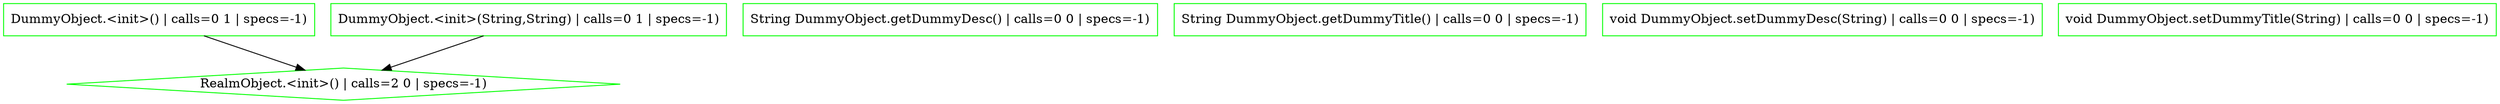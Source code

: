 digraph {
"com.karthik.imager.APIService.DummyObject.<init>().408b4e6b503691a7e5f54ad63fc93481" [shape=box,label="DummyObject.<init>() | calls=0 1 | specs=-1)",color=green,shape=box]
"io.realm.RealmObject.<init>().1cab7cde82a77b75cbf72b9ddf68c8cb" [shape=box,label="RealmObject.<init>() | calls=2 0 | specs=-1)",color=green,shape=diamond]
"com.karthik.imager.APIService.DummyObject.<init>(java.lang.String,java.lang.String).c218f27a38e3d4a470b700bb2a7434db" [shape=box,label="DummyObject.<init>(String,String) | calls=0 1 | specs=-1)",color=green,shape=box]
"com.karthik.imager.APIService.DummyObject.getDummyDesc():java.lang.String.06dde52cfce5a4b133fdfa278d723d40" [shape=box,label="String DummyObject.getDummyDesc() | calls=0 0 | specs=-1)",color=green,shape=box]
"com.karthik.imager.APIService.DummyObject.getDummyTitle():java.lang.String.4aa8104d2d8b07f57b4df2ac7d82808a" [shape=box,label="String DummyObject.getDummyTitle() | calls=0 0 | specs=-1)",color=green,shape=box]
"com.karthik.imager.APIService.DummyObject.setDummyDesc(java.lang.String):void.d12128ac5dfa3d132bd0fd393ac17063" [shape=box,label="void DummyObject.setDummyDesc(String) | calls=0 0 | specs=-1)",color=green,shape=box]
"com.karthik.imager.APIService.DummyObject.setDummyTitle(java.lang.String):void.afeea3fbfe35a60fe391572654e42a6f" [shape=box,label="void DummyObject.setDummyTitle(String) | calls=0 0 | specs=-1)",color=green,shape=box]
"com.karthik.imager.APIService.DummyObject.<init>(java.lang.String,java.lang.String).c218f27a38e3d4a470b700bb2a7434db" -> "io.realm.RealmObject.<init>().1cab7cde82a77b75cbf72b9ddf68c8cb"
"com.karthik.imager.APIService.DummyObject.<init>().408b4e6b503691a7e5f54ad63fc93481" -> "io.realm.RealmObject.<init>().1cab7cde82a77b75cbf72b9ddf68c8cb"
}
